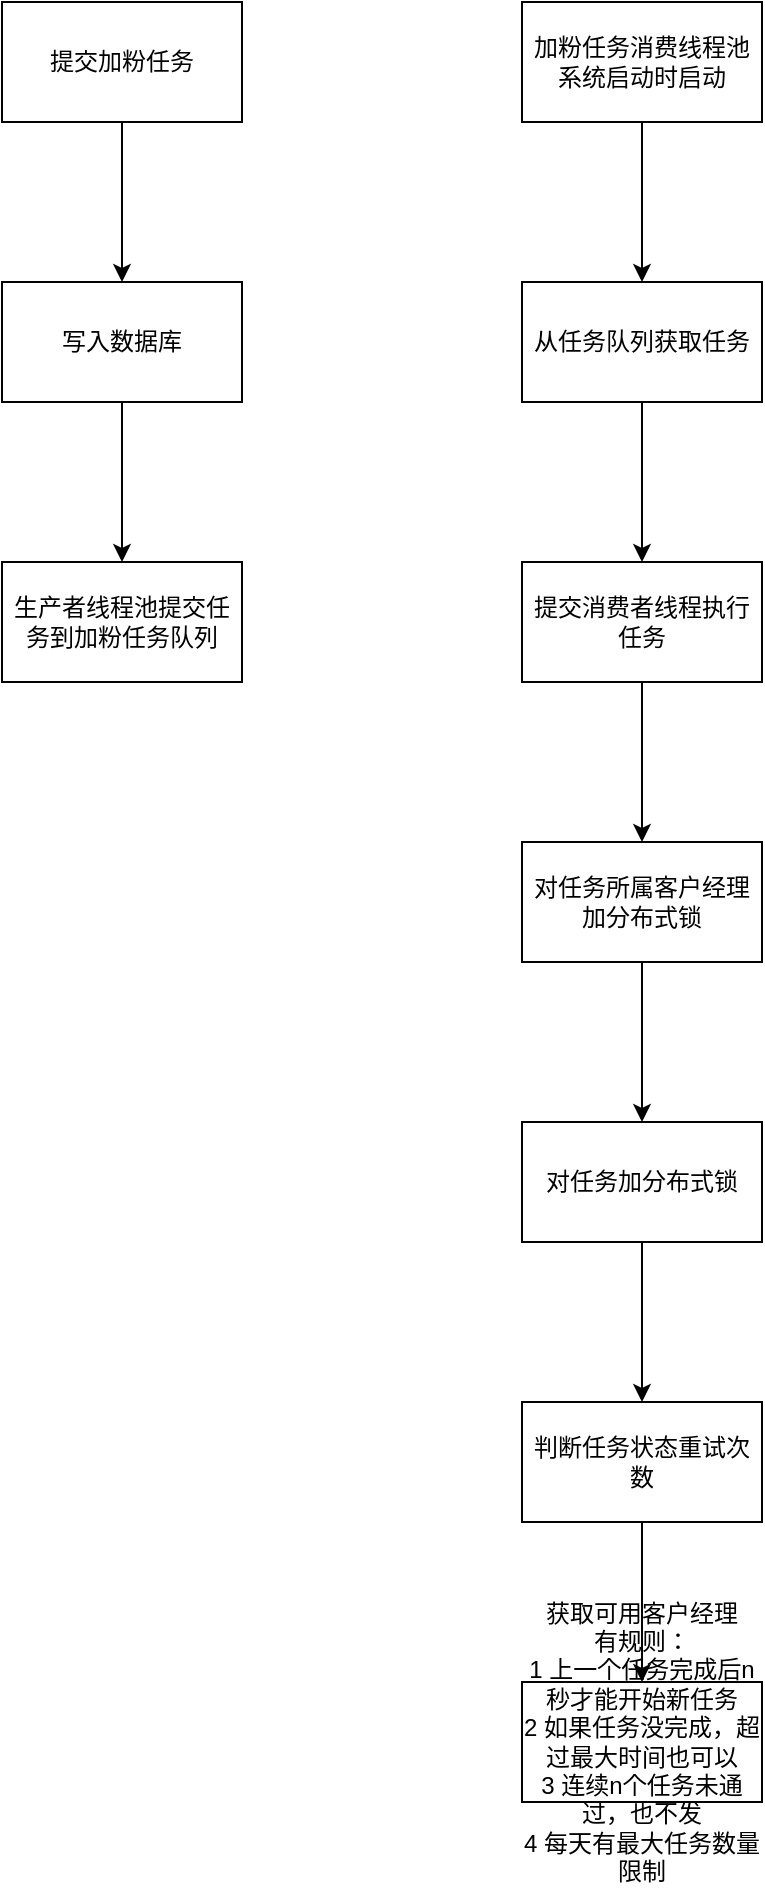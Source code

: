 <mxfile version="24.8.4">
  <diagram name="第 1 页" id="z5f0RuQZjBFEx7dPKx2P">
    <mxGraphModel dx="1050" dy="618" grid="1" gridSize="10" guides="1" tooltips="1" connect="1" arrows="1" fold="1" page="1" pageScale="1" pageWidth="827" pageHeight="1169" math="0" shadow="0">
      <root>
        <mxCell id="0" />
        <mxCell id="1" parent="0" />
        <mxCell id="ofsQs8NmeBYgYVRdr-4x-4" value="" style="edgeStyle=orthogonalEdgeStyle;rounded=0;orthogonalLoop=1;jettySize=auto;html=1;" edge="1" parent="1" source="ofsQs8NmeBYgYVRdr-4x-2" target="ofsQs8NmeBYgYVRdr-4x-3">
          <mxGeometry relative="1" as="geometry" />
        </mxCell>
        <mxCell id="ofsQs8NmeBYgYVRdr-4x-2" value="提交加粉任务" style="rounded=0;whiteSpace=wrap;html=1;" vertex="1" parent="1">
          <mxGeometry x="300" y="80" width="120" height="60" as="geometry" />
        </mxCell>
        <mxCell id="ofsQs8NmeBYgYVRdr-4x-6" value="" style="edgeStyle=orthogonalEdgeStyle;rounded=0;orthogonalLoop=1;jettySize=auto;html=1;" edge="1" parent="1" source="ofsQs8NmeBYgYVRdr-4x-3" target="ofsQs8NmeBYgYVRdr-4x-5">
          <mxGeometry relative="1" as="geometry" />
        </mxCell>
        <mxCell id="ofsQs8NmeBYgYVRdr-4x-3" value="写入数据库" style="whiteSpace=wrap;html=1;rounded=0;" vertex="1" parent="1">
          <mxGeometry x="300" y="220" width="120" height="60" as="geometry" />
        </mxCell>
        <mxCell id="ofsQs8NmeBYgYVRdr-4x-5" value="生产者线程池提交任务到加粉任务队列" style="whiteSpace=wrap;html=1;rounded=0;" vertex="1" parent="1">
          <mxGeometry x="300" y="360" width="120" height="60" as="geometry" />
        </mxCell>
        <mxCell id="ofsQs8NmeBYgYVRdr-4x-9" value="" style="edgeStyle=orthogonalEdgeStyle;rounded=0;orthogonalLoop=1;jettySize=auto;html=1;" edge="1" parent="1" source="ofsQs8NmeBYgYVRdr-4x-7" target="ofsQs8NmeBYgYVRdr-4x-8">
          <mxGeometry relative="1" as="geometry" />
        </mxCell>
        <mxCell id="ofsQs8NmeBYgYVRdr-4x-7" value="加粉任务消费线程池&lt;div&gt;系统启动时启动&lt;/div&gt;" style="rounded=0;whiteSpace=wrap;html=1;" vertex="1" parent="1">
          <mxGeometry x="560" y="80" width="120" height="60" as="geometry" />
        </mxCell>
        <mxCell id="ofsQs8NmeBYgYVRdr-4x-11" value="" style="edgeStyle=orthogonalEdgeStyle;rounded=0;orthogonalLoop=1;jettySize=auto;html=1;" edge="1" parent="1" source="ofsQs8NmeBYgYVRdr-4x-8" target="ofsQs8NmeBYgYVRdr-4x-10">
          <mxGeometry relative="1" as="geometry" />
        </mxCell>
        <mxCell id="ofsQs8NmeBYgYVRdr-4x-8" value="从任务队列获取任务" style="whiteSpace=wrap;html=1;rounded=0;" vertex="1" parent="1">
          <mxGeometry x="560" y="220" width="120" height="60" as="geometry" />
        </mxCell>
        <mxCell id="ofsQs8NmeBYgYVRdr-4x-13" value="" style="edgeStyle=orthogonalEdgeStyle;rounded=0;orthogonalLoop=1;jettySize=auto;html=1;" edge="1" parent="1" source="ofsQs8NmeBYgYVRdr-4x-10" target="ofsQs8NmeBYgYVRdr-4x-12">
          <mxGeometry relative="1" as="geometry" />
        </mxCell>
        <mxCell id="ofsQs8NmeBYgYVRdr-4x-10" value="提交消费者线程执行任务" style="whiteSpace=wrap;html=1;rounded=0;" vertex="1" parent="1">
          <mxGeometry x="560" y="360" width="120" height="60" as="geometry" />
        </mxCell>
        <mxCell id="ofsQs8NmeBYgYVRdr-4x-15" value="" style="edgeStyle=orthogonalEdgeStyle;rounded=0;orthogonalLoop=1;jettySize=auto;html=1;" edge="1" parent="1" source="ofsQs8NmeBYgYVRdr-4x-12" target="ofsQs8NmeBYgYVRdr-4x-14">
          <mxGeometry relative="1" as="geometry" />
        </mxCell>
        <mxCell id="ofsQs8NmeBYgYVRdr-4x-12" value="对任务所属客户经理加分布式锁" style="whiteSpace=wrap;html=1;rounded=0;" vertex="1" parent="1">
          <mxGeometry x="560" y="500" width="120" height="60" as="geometry" />
        </mxCell>
        <mxCell id="ofsQs8NmeBYgYVRdr-4x-17" value="" style="edgeStyle=orthogonalEdgeStyle;rounded=0;orthogonalLoop=1;jettySize=auto;html=1;" edge="1" parent="1" source="ofsQs8NmeBYgYVRdr-4x-14" target="ofsQs8NmeBYgYVRdr-4x-16">
          <mxGeometry relative="1" as="geometry" />
        </mxCell>
        <mxCell id="ofsQs8NmeBYgYVRdr-4x-14" value="对任务加分布式锁" style="whiteSpace=wrap;html=1;rounded=0;" vertex="1" parent="1">
          <mxGeometry x="560" y="640" width="120" height="60" as="geometry" />
        </mxCell>
        <mxCell id="ofsQs8NmeBYgYVRdr-4x-19" value="" style="edgeStyle=orthogonalEdgeStyle;rounded=0;orthogonalLoop=1;jettySize=auto;html=1;" edge="1" parent="1" source="ofsQs8NmeBYgYVRdr-4x-16" target="ofsQs8NmeBYgYVRdr-4x-18">
          <mxGeometry relative="1" as="geometry" />
        </mxCell>
        <mxCell id="ofsQs8NmeBYgYVRdr-4x-16" value="判断任务状态重试次数" style="whiteSpace=wrap;html=1;rounded=0;" vertex="1" parent="1">
          <mxGeometry x="560" y="780" width="120" height="60" as="geometry" />
        </mxCell>
        <mxCell id="ofsQs8NmeBYgYVRdr-4x-18" value="获取可用客户经理&lt;div&gt;有规则：&lt;/div&gt;&lt;div&gt;1 上一个任务完成后n秒才能开始新任务&lt;/div&gt;&lt;div&gt;2 如果任务没完成，超过最大时间也可以&lt;/div&gt;&lt;div&gt;3 连续n个任务未通过，也不发&lt;/div&gt;&lt;div&gt;4 每天有最大任务数量限制&lt;/div&gt;" style="whiteSpace=wrap;html=1;rounded=0;" vertex="1" parent="1">
          <mxGeometry x="560" y="920" width="120" height="60" as="geometry" />
        </mxCell>
      </root>
    </mxGraphModel>
  </diagram>
</mxfile>
